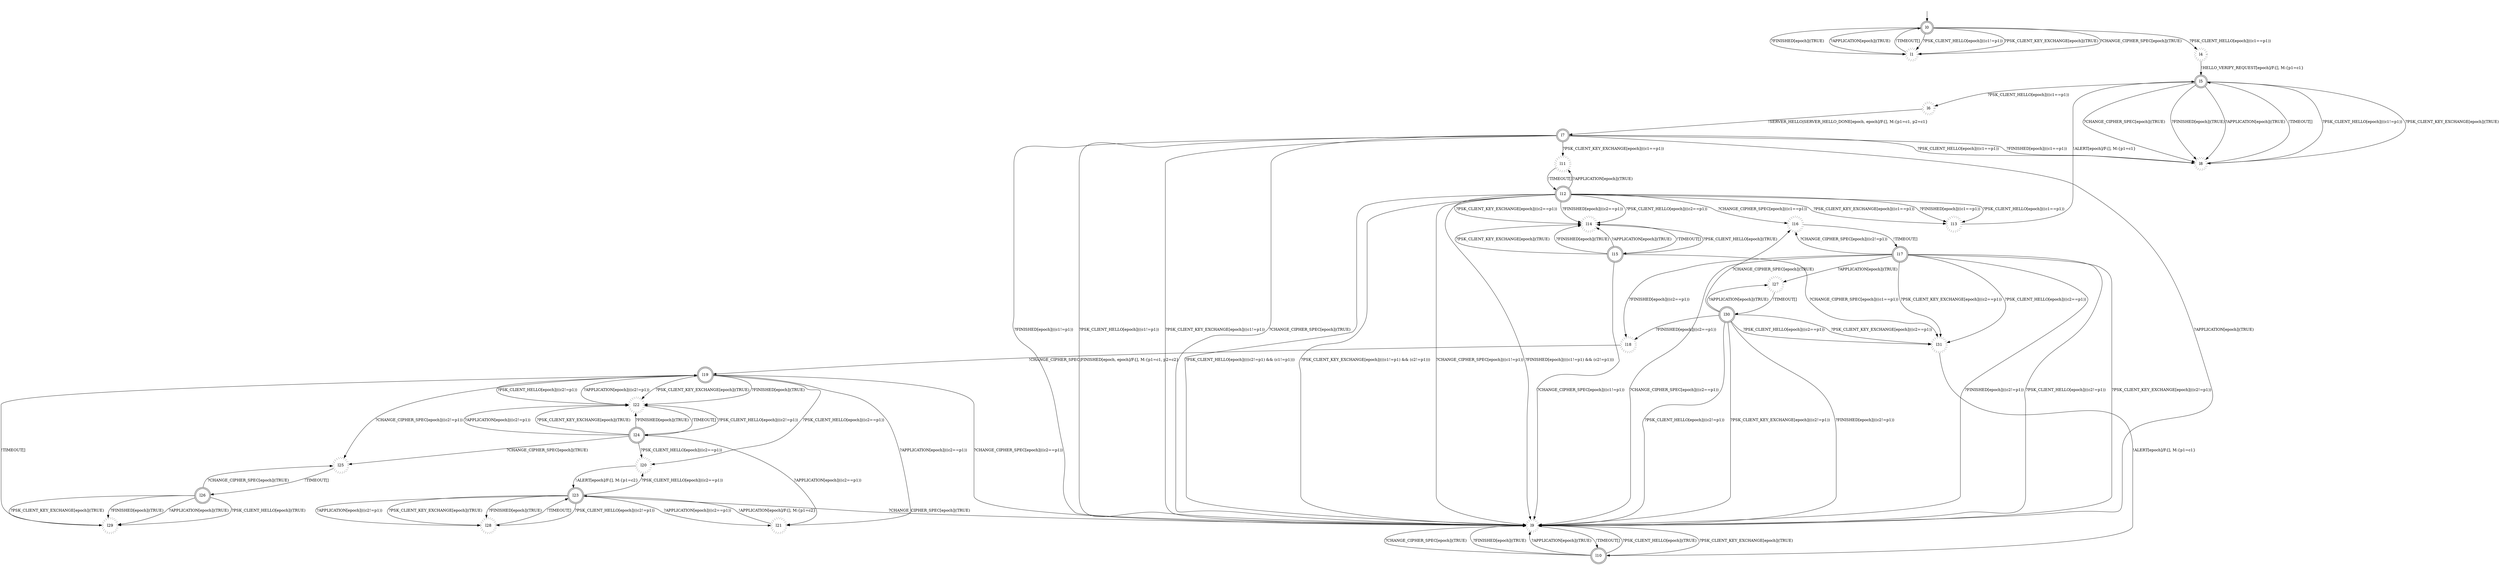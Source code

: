 digraph RA {
"" [shape=none,label=<>]
"l0" [shape=doublecircle ,style=solid]
"l1" [shape=doublecircle ,style=dotted]
"l4" [shape=doublecircle ,style=dotted]
"l5" [shape=doublecircle ,style=solid]
"l6" [shape=doublecircle ,style=dotted]
"l7" [shape=doublecircle ,style=solid]
"l8" [shape=doublecircle ,style=dotted]
"l9" [shape=doublecircle ,style=dotted]
"l10" [shape=doublecircle ,style=solid]
"l11" [shape=doublecircle ,style=dotted]
"l12" [shape=doublecircle ,style=solid]
"l13" [shape=doublecircle ,style=dotted]
"l14" [shape=doublecircle ,style=dotted]
"l15" [shape=doublecircle ,style=solid]
"l16" [shape=doublecircle ,style=dotted]
"l17" [shape=doublecircle ,style=solid]
"l18" [shape=doublecircle ,style=dotted]
"l19" [shape=doublecircle ,style=solid]
"l20" [shape=doublecircle ,style=dotted]
"l21" [shape=doublecircle ,style=dotted]
"l22" [shape=doublecircle ,style=dotted]
"l23" [shape=doublecircle ,style=solid]
"l24" [shape=doublecircle ,style=solid]
"l25" [shape=doublecircle ,style=dotted]
"l26" [shape=doublecircle ,style=solid]
"l27" [shape=doublecircle ,style=dotted]
"l28" [shape=doublecircle ,style=dotted]
"l29" [shape=doublecircle ,style=dotted]
"l30" [shape=doublecircle ,style=solid]
"l31" [shape=doublecircle ,style=dotted]
"" -> "l0"
"l0" -> "l1" [label=<?PSK_CLIENT_HELLO[epoch]|((c1!=p1))>]
"l0" -> "l4" [label=<?PSK_CLIENT_HELLO[epoch]|((c1==p1))>]
"l0" -> "l1" [label=<?PSK_CLIENT_KEY_EXCHANGE[epoch]|(TRUE)>]
"l0" -> "l1" [label=<?CHANGE_CIPHER_SPEC[epoch]|(TRUE)>]
"l0" -> "l1" [label=<?FINISHED[epoch]|(TRUE)>]
"l0" -> "l1" [label=<?APPLICATION[epoch]|(TRUE)>]
"l1" -> "l0" [label=<!TIMEOUT[]>]
"l4" -> "l5" [label=<!HELLO_VERIFY_REQUEST[epoch]/F:[], M:{p1=c1}>]
"l5" -> "l6" [label=<?PSK_CLIENT_HELLO[epoch]|((c1==p1))>]
"l5" -> "l8" [label=<?PSK_CLIENT_HELLO[epoch]|((c1!=p1))>]
"l5" -> "l8" [label=<?PSK_CLIENT_KEY_EXCHANGE[epoch]|(TRUE)>]
"l5" -> "l8" [label=<?CHANGE_CIPHER_SPEC[epoch]|(TRUE)>]
"l5" -> "l8" [label=<?FINISHED[epoch]|(TRUE)>]
"l5" -> "l8" [label=<?APPLICATION[epoch]|(TRUE)>]
"l6" -> "l7" [label=<!SERVER_HELLO|SERVER_HELLO_DONE[epoch, epoch]/F:[], M:{p1=c1, p2=c1}>]
"l7" -> "l8" [label=<?FINISHED[epoch]|((c1==p1))>]
"l7" -> "l9" [label=<?FINISHED[epoch]|((c1!=p1))>]
"l7" -> "l8" [label=<?PSK_CLIENT_HELLO[epoch]|((c1==p1))>]
"l7" -> "l9" [label=<?PSK_CLIENT_HELLO[epoch]|((c1!=p1))>]
"l7" -> "l9" [label=<?PSK_CLIENT_KEY_EXCHANGE[epoch]|((c1!=p1))>]
"l7" -> "l11" [label=<?PSK_CLIENT_KEY_EXCHANGE[epoch]|((c1==p1))>]
"l7" -> "l9" [label=<?CHANGE_CIPHER_SPEC[epoch]|(TRUE)>]
"l7" -> "l9" [label=<?APPLICATION[epoch]|(TRUE)>]
"l8" -> "l5" [label=<!TIMEOUT[]>]
"l9" -> "l10" [label=<!TIMEOUT[]>]
"l10" -> "l9" [label=<?PSK_CLIENT_HELLO[epoch]|(TRUE)>]
"l10" -> "l9" [label=<?PSK_CLIENT_KEY_EXCHANGE[epoch]|(TRUE)>]
"l10" -> "l9" [label=<?CHANGE_CIPHER_SPEC[epoch]|(TRUE)>]
"l10" -> "l9" [label=<?FINISHED[epoch]|(TRUE)>]
"l10" -> "l9" [label=<?APPLICATION[epoch]|(TRUE)>]
"l11" -> "l12" [label=<!TIMEOUT[]>]
"l12" -> "l9" [label=<?PSK_CLIENT_HELLO[epoch]|(((c2!=p1) &amp;&amp; (c1!=p1)))>]
"l12" -> "l13" [label=<?PSK_CLIENT_HELLO[epoch]|((c1==p1))>]
"l12" -> "l14" [label=<?PSK_CLIENT_HELLO[epoch]|((c2==p1))>]
"l12" -> "l9" [label=<?PSK_CLIENT_KEY_EXCHANGE[epoch]|(((c1!=p1) &amp;&amp; (c2!=p1)))>]
"l12" -> "l13" [label=<?PSK_CLIENT_KEY_EXCHANGE[epoch]|((c1==p1))>]
"l12" -> "l14" [label=<?PSK_CLIENT_KEY_EXCHANGE[epoch]|((c2==p1))>]
"l12" -> "l9" [label=<?CHANGE_CIPHER_SPEC[epoch]|((c1!=p1))>]
"l12" -> "l16" [label=<?CHANGE_CIPHER_SPEC[epoch]|((c1==p1))>]
"l12" -> "l9" [label=<?FINISHED[epoch]|(((c1!=p1) &amp;&amp; (c2!=p1)))>]
"l12" -> "l13" [label=<?FINISHED[epoch]|((c1==p1))>]
"l12" -> "l14" [label=<?FINISHED[epoch]|((c2==p1))>]
"l12" -> "l11" [label=<?APPLICATION[epoch]|(TRUE)>]
"l13" -> "l5" [label=<!ALERT[epoch]/F:[], M:{p1=c1}>]
"l14" -> "l15" [label=<!TIMEOUT[]>]
"l15" -> "l9" [label=<?CHANGE_CIPHER_SPEC[epoch]|((c1!=p1))>]
"l15" -> "l31" [label=<?CHANGE_CIPHER_SPEC[epoch]|((c1==p1))>]
"l15" -> "l14" [label=<?PSK_CLIENT_HELLO[epoch]|(TRUE)>]
"l15" -> "l14" [label=<?PSK_CLIENT_KEY_EXCHANGE[epoch]|(TRUE)>]
"l15" -> "l14" [label=<?FINISHED[epoch]|(TRUE)>]
"l15" -> "l14" [label=<?APPLICATION[epoch]|(TRUE)>]
"l16" -> "l17" [label=<!TIMEOUT[]>]
"l17" -> "l9" [label=<?PSK_CLIENT_HELLO[epoch]|((c2!=p1))>]
"l17" -> "l31" [label=<?PSK_CLIENT_HELLO[epoch]|((c2==p1))>]
"l17" -> "l9" [label=<?PSK_CLIENT_KEY_EXCHANGE[epoch]|((c2!=p1))>]
"l17" -> "l31" [label=<?PSK_CLIENT_KEY_EXCHANGE[epoch]|((c2==p1))>]
"l17" -> "l9" [label=<?CHANGE_CIPHER_SPEC[epoch]|((c2==p1))>]
"l17" -> "l16" [label=<?CHANGE_CIPHER_SPEC[epoch]|((c2!=p1))>]
"l17" -> "l9" [label=<?FINISHED[epoch]|((c2!=p1))>]
"l17" -> "l18" [label=<?FINISHED[epoch]|((c2==p1))>]
"l17" -> "l27" [label=<?APPLICATION[epoch]|(TRUE)>]
"l18" -> "l19" [label=<!CHANGE_CIPHER_SPEC|FINISHED[epoch, epoch]/F:[], M:{p1=c1, p2=c2}>]
"l19" -> "l9" [label=<?CHANGE_CIPHER_SPEC[epoch]|((c2==p1))>]
"l19" -> "l25" [label=<?CHANGE_CIPHER_SPEC[epoch]|((c2!=p1))>]
"l19" -> "l20" [label=<?PSK_CLIENT_HELLO[epoch]|((c2==p1))>]
"l19" -> "l22" [label=<?PSK_CLIENT_HELLO[epoch]|((c2!=p1))>]
"l19" -> "l21" [label=<?APPLICATION[epoch]|((c2==p1))>]
"l19" -> "l22" [label=<?APPLICATION[epoch]|((c2!=p1))>]
"l19" -> "l22" [label=<?PSK_CLIENT_KEY_EXCHANGE[epoch]|(TRUE)>]
"l19" -> "l22" [label=<?FINISHED[epoch]|(TRUE)>]
"l20" -> "l23" [label=<!ALERT[epoch]/F:[], M:{p1=c2}>]
"l21" -> "l23" [label=<!APPLICATION[epoch]/F:[], M:{p1=c2}>]
"l22" -> "l24" [label=<!TIMEOUT[]>]
"l23" -> "l9" [label=<?CHANGE_CIPHER_SPEC[epoch]|(TRUE)>]
"l23" -> "l20" [label=<?PSK_CLIENT_HELLO[epoch]|((c2==p1))>]
"l23" -> "l28" [label=<?PSK_CLIENT_HELLO[epoch]|((c2!=p1))>]
"l23" -> "l21" [label=<?APPLICATION[epoch]|((c2==p1))>]
"l23" -> "l28" [label=<?APPLICATION[epoch]|((c2!=p1))>]
"l23" -> "l28" [label=<?PSK_CLIENT_KEY_EXCHANGE[epoch]|(TRUE)>]
"l23" -> "l28" [label=<?FINISHED[epoch]|(TRUE)>]
"l24" -> "l20" [label=<?PSK_CLIENT_HELLO[epoch]|((c2==p1))>]
"l24" -> "l22" [label=<?PSK_CLIENT_HELLO[epoch]|((c2!=p1))>]
"l24" -> "l21" [label=<?APPLICATION[epoch]|((c2==p1))>]
"l24" -> "l22" [label=<?APPLICATION[epoch]|((c2!=p1))>]
"l24" -> "l22" [label=<?PSK_CLIENT_KEY_EXCHANGE[epoch]|(TRUE)>]
"l24" -> "l22" [label=<?FINISHED[epoch]|(TRUE)>]
"l24" -> "l25" [label=<?CHANGE_CIPHER_SPEC[epoch]|(TRUE)>]
"l25" -> "l26" [label=<!TIMEOUT[]>]
"l26" -> "l25" [label=<?CHANGE_CIPHER_SPEC[epoch]|(TRUE)>]
"l26" -> "l29" [label=<?PSK_CLIENT_HELLO[epoch]|(TRUE)>]
"l26" -> "l29" [label=<?PSK_CLIENT_KEY_EXCHANGE[epoch]|(TRUE)>]
"l26" -> "l29" [label=<?FINISHED[epoch]|(TRUE)>]
"l26" -> "l29" [label=<?APPLICATION[epoch]|(TRUE)>]
"l27" -> "l30" [label=<!TIMEOUT[]>]
"l28" -> "l23" [label=<!TIMEOUT[]>]
"l29" -> "l19" [label=<!TIMEOUT[]>]
"l30" -> "l9" [label=<?PSK_CLIENT_HELLO[epoch]|((c2!=p1))>]
"l30" -> "l31" [label=<?PSK_CLIENT_HELLO[epoch]|((c2==p1))>]
"l30" -> "l9" [label=<?PSK_CLIENT_KEY_EXCHANGE[epoch]|((c2!=p1))>]
"l30" -> "l31" [label=<?PSK_CLIENT_KEY_EXCHANGE[epoch]|((c2==p1))>]
"l30" -> "l9" [label=<?FINISHED[epoch]|((c2!=p1))>]
"l30" -> "l18" [label=<?FINISHED[epoch]|((c2==p1))>]
"l30" -> "l16" [label=<?CHANGE_CIPHER_SPEC[epoch]|(TRUE)>]
"l30" -> "l27" [label=<?APPLICATION[epoch]|(TRUE)>]
"l31" -> "l10" [label=<!ALERT[epoch]/F:[], M:{p1=c1}>]
}
